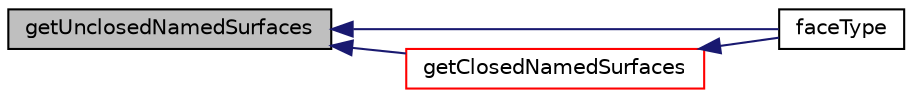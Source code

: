 digraph "getUnclosedNamedSurfaces"
{
  bgcolor="transparent";
  edge [fontname="Helvetica",fontsize="10",labelfontname="Helvetica",labelfontsize="10"];
  node [fontname="Helvetica",fontsize="10",shape=record];
  rankdir="LR";
  Node1 [label="getUnclosedNamedSurfaces",height=0.2,width=0.4,color="black", fillcolor="grey75", style="filled", fontcolor="black"];
  Node1 -> Node2 [dir="back",color="midnightblue",fontsize="10",style="solid",fontname="Helvetica"];
  Node2 [label="faceType",height=0.2,width=0.4,color="black",URL="$a02502.html#a1e856fec4c593f3db2732d2bb6bb2246",tooltip="How to handle face of surfaces with a faceZone. "];
  Node1 -> Node3 [dir="back",color="midnightblue",fontsize="10",style="solid",fontname="Helvetica"];
  Node3 [label="getClosedNamedSurfaces",height=0.2,width=0.4,color="red",URL="$a02502.html#afc72d0018f44fb51a12eef8afbc9dd6d",tooltip="Get indices of surfaces with a cellZone that are closed and. "];
  Node3 -> Node2 [dir="back",color="midnightblue",fontsize="10",style="solid",fontname="Helvetica"];
}
